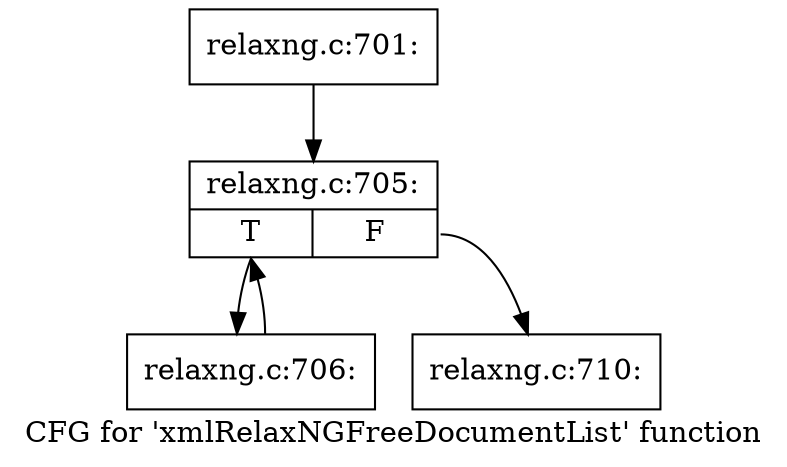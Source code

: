 digraph "CFG for 'xmlRelaxNGFreeDocumentList' function" {
	label="CFG for 'xmlRelaxNGFreeDocumentList' function";

	Node0x3af2760 [shape=record,label="{relaxng.c:701:}"];
	Node0x3af2760 -> Node0x3af2990;
	Node0x3af2990 [shape=record,label="{relaxng.c:705:|{<s0>T|<s1>F}}"];
	Node0x3af2990:s0 -> Node0x3af5320;
	Node0x3af2990:s1 -> Node0x3af2af0;
	Node0x3af5320 [shape=record,label="{relaxng.c:706:}"];
	Node0x3af5320 -> Node0x3af2990;
	Node0x3af2af0 [shape=record,label="{relaxng.c:710:}"];
}
